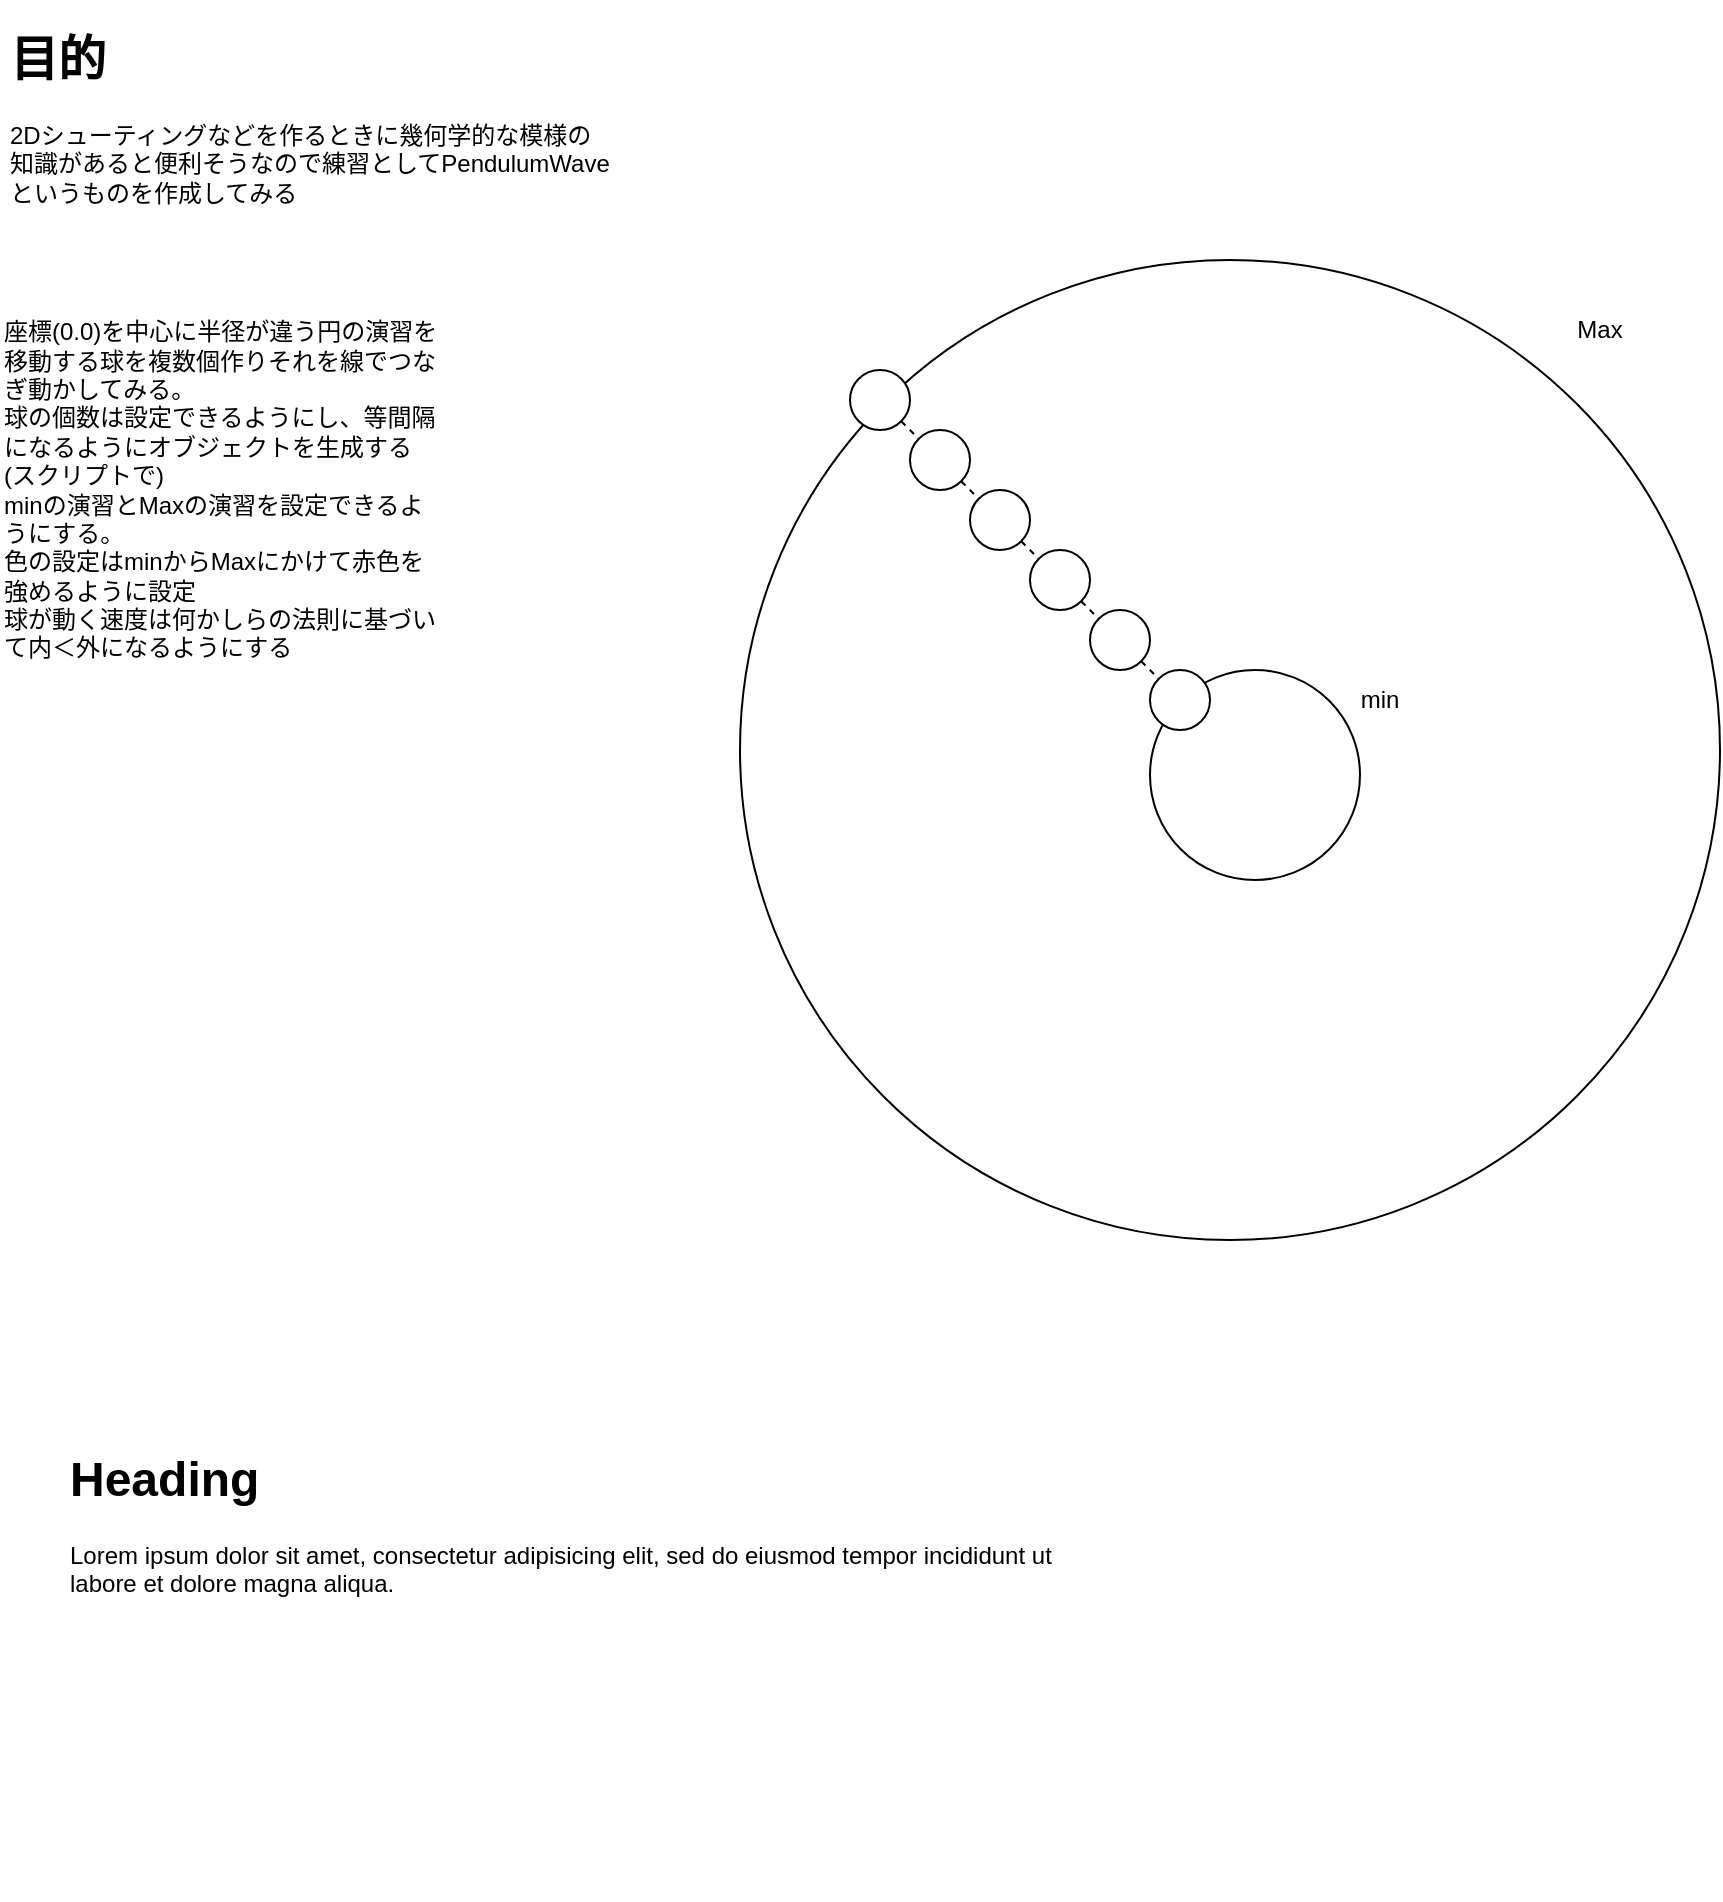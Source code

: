 <mxfile version="21.6.6" type="device">
  <diagram name="ページ1" id="EfCaZBDqxKMqlyafgYrC">
    <mxGraphModel dx="1434" dy="758" grid="1" gridSize="10" guides="1" tooltips="1" connect="1" arrows="1" fold="1" page="1" pageScale="1" pageWidth="827" pageHeight="1169" math="0" shadow="0">
      <root>
        <mxCell id="0" />
        <mxCell id="1" parent="0" />
        <mxCell id="gG-tT-A1oMAskTK8UPxz-1" value="&lt;h1&gt;目的&lt;/h1&gt;&lt;p&gt;2Dシューティングなどを作るときに幾何学的な模様の知識があると便利そうなので練習としてPendulumWaveというものを作成してみる&lt;/p&gt;" style="text;html=1;strokeColor=none;fillColor=none;spacing=5;spacingTop=-20;whiteSpace=wrap;overflow=hidden;rounded=0;" parent="1" vertex="1">
          <mxGeometry x="10" y="20" width="310" height="120" as="geometry" />
        </mxCell>
        <mxCell id="gG-tT-A1oMAskTK8UPxz-2" value="座標(0.0)を中心に半径が違う円の演習を移動する球を複数個作りそれを線でつなぎ動かしてみる。&lt;br&gt;球の個数は設定できるようにし、等間隔になるようにオブジェクトを生成する(スクリプトで)&lt;br&gt;minの演習とMaxの演習を設定できるようにする。&lt;br&gt;色の設定はminからMaxにかけて赤色を強めるように設定&lt;br&gt;球が動く速度は何かしらの法則に基づいて内＜外になるようにする" style="text;html=1;strokeColor=none;fillColor=none;align=left;verticalAlign=middle;whiteSpace=wrap;rounded=0;" parent="1" vertex="1">
          <mxGeometry x="10" y="150" width="220" height="210" as="geometry" />
        </mxCell>
        <mxCell id="gG-tT-A1oMAskTK8UPxz-3" value="" style="ellipse;whiteSpace=wrap;html=1;aspect=fixed;" parent="1" vertex="1">
          <mxGeometry x="380" y="140" width="490" height="490" as="geometry" />
        </mxCell>
        <mxCell id="gG-tT-A1oMAskTK8UPxz-4" value="Max" style="text;html=1;strokeColor=none;fillColor=none;align=center;verticalAlign=middle;whiteSpace=wrap;rounded=0;" parent="1" vertex="1">
          <mxGeometry x="780" y="160" width="60" height="30" as="geometry" />
        </mxCell>
        <mxCell id="gG-tT-A1oMAskTK8UPxz-5" value="" style="ellipse;whiteSpace=wrap;html=1;aspect=fixed;" parent="1" vertex="1">
          <mxGeometry x="585" y="345" width="105" height="105" as="geometry" />
        </mxCell>
        <mxCell id="gG-tT-A1oMAskTK8UPxz-6" value="min" style="text;html=1;strokeColor=none;fillColor=none;align=center;verticalAlign=middle;whiteSpace=wrap;rounded=0;" parent="1" vertex="1">
          <mxGeometry x="670" y="345" width="60" height="30" as="geometry" />
        </mxCell>
        <mxCell id="gG-tT-A1oMAskTK8UPxz-7" value="" style="endArrow=none;dashed=1;html=1;rounded=0;entryX=0;entryY=0;entryDx=0;entryDy=0;exitX=0;exitY=0;exitDx=0;exitDy=0;" parent="1" source="gG-tT-A1oMAskTK8UPxz-9" target="gG-tT-A1oMAskTK8UPxz-5" edge="1">
          <mxGeometry width="50" height="50" relative="1" as="geometry">
            <mxPoint x="390" y="420" as="sourcePoint" />
            <mxPoint x="440" y="370" as="targetPoint" />
          </mxGeometry>
        </mxCell>
        <mxCell id="gG-tT-A1oMAskTK8UPxz-10" value="" style="endArrow=none;dashed=1;html=1;rounded=0;entryX=0;entryY=0;entryDx=0;entryDy=0;exitX=0;exitY=0;exitDx=0;exitDy=0;" parent="1" source="gG-tT-A1oMAskTK8UPxz-16" target="gG-tT-A1oMAskTK8UPxz-9" edge="1">
          <mxGeometry width="50" height="50" relative="1" as="geometry">
            <mxPoint x="452" y="212" as="sourcePoint" />
            <mxPoint x="600" y="360" as="targetPoint" />
          </mxGeometry>
        </mxCell>
        <mxCell id="gG-tT-A1oMAskTK8UPxz-9" value="" style="ellipse;whiteSpace=wrap;html=1;aspect=fixed;" parent="1" vertex="1">
          <mxGeometry x="585" y="345" width="30" height="30" as="geometry" />
        </mxCell>
        <mxCell id="gG-tT-A1oMAskTK8UPxz-17" value="" style="endArrow=none;dashed=1;html=1;rounded=0;entryX=0;entryY=0;entryDx=0;entryDy=0;exitX=0;exitY=0;exitDx=0;exitDy=0;" parent="1" source="gG-tT-A1oMAskTK8UPxz-15" target="gG-tT-A1oMAskTK8UPxz-16" edge="1">
          <mxGeometry width="50" height="50" relative="1" as="geometry">
            <mxPoint x="452" y="212" as="sourcePoint" />
            <mxPoint x="589" y="349" as="targetPoint" />
          </mxGeometry>
        </mxCell>
        <mxCell id="gG-tT-A1oMAskTK8UPxz-16" value="" style="ellipse;whiteSpace=wrap;html=1;aspect=fixed;" parent="1" vertex="1">
          <mxGeometry x="555" y="315" width="30" height="30" as="geometry" />
        </mxCell>
        <mxCell id="gG-tT-A1oMAskTK8UPxz-18" value="" style="endArrow=none;dashed=1;html=1;rounded=0;entryX=0;entryY=0;entryDx=0;entryDy=0;exitX=0;exitY=0;exitDx=0;exitDy=0;" parent="1" source="gG-tT-A1oMAskTK8UPxz-14" target="gG-tT-A1oMAskTK8UPxz-15" edge="1">
          <mxGeometry width="50" height="50" relative="1" as="geometry">
            <mxPoint x="452" y="212" as="sourcePoint" />
            <mxPoint x="559" y="319" as="targetPoint" />
          </mxGeometry>
        </mxCell>
        <mxCell id="gG-tT-A1oMAskTK8UPxz-15" value="" style="ellipse;whiteSpace=wrap;html=1;aspect=fixed;" parent="1" vertex="1">
          <mxGeometry x="525" y="285" width="30" height="30" as="geometry" />
        </mxCell>
        <mxCell id="gG-tT-A1oMAskTK8UPxz-19" value="" style="endArrow=none;dashed=1;html=1;rounded=0;entryX=0;entryY=0;entryDx=0;entryDy=0;exitX=0;exitY=0;exitDx=0;exitDy=0;" parent="1" source="gG-tT-A1oMAskTK8UPxz-13" target="gG-tT-A1oMAskTK8UPxz-14" edge="1">
          <mxGeometry width="50" height="50" relative="1" as="geometry">
            <mxPoint x="452" y="212" as="sourcePoint" />
            <mxPoint x="529" y="289" as="targetPoint" />
          </mxGeometry>
        </mxCell>
        <mxCell id="gG-tT-A1oMAskTK8UPxz-14" value="" style="ellipse;whiteSpace=wrap;html=1;aspect=fixed;" parent="1" vertex="1">
          <mxGeometry x="495" y="255" width="30" height="30" as="geometry" />
        </mxCell>
        <mxCell id="gG-tT-A1oMAskTK8UPxz-21" value="" style="endArrow=none;dashed=1;html=1;rounded=0;entryX=0;entryY=0;entryDx=0;entryDy=0;exitX=0;exitY=0;exitDx=0;exitDy=0;" parent="1" source="gG-tT-A1oMAskTK8UPxz-12" target="gG-tT-A1oMAskTK8UPxz-13" edge="1">
          <mxGeometry width="50" height="50" relative="1" as="geometry">
            <mxPoint x="452" y="212" as="sourcePoint" />
            <mxPoint x="499" y="259" as="targetPoint" />
          </mxGeometry>
        </mxCell>
        <mxCell id="gG-tT-A1oMAskTK8UPxz-13" value="" style="ellipse;whiteSpace=wrap;html=1;aspect=fixed;" parent="1" vertex="1">
          <mxGeometry x="465" y="225" width="30" height="30" as="geometry" />
        </mxCell>
        <mxCell id="gG-tT-A1oMAskTK8UPxz-22" value="" style="endArrow=none;dashed=1;html=1;rounded=0;entryX=0;entryY=0;entryDx=0;entryDy=0;exitX=0;exitY=0;exitDx=0;exitDy=0;" parent="1" source="gG-tT-A1oMAskTK8UPxz-3" target="gG-tT-A1oMAskTK8UPxz-12" edge="1">
          <mxGeometry width="50" height="50" relative="1" as="geometry">
            <mxPoint x="452" y="212" as="sourcePoint" />
            <mxPoint x="469" y="229" as="targetPoint" />
          </mxGeometry>
        </mxCell>
        <mxCell id="gG-tT-A1oMAskTK8UPxz-12" value="" style="ellipse;whiteSpace=wrap;html=1;aspect=fixed;" parent="1" vertex="1">
          <mxGeometry x="435" y="195" width="30" height="30" as="geometry" />
        </mxCell>
        <mxCell id="MFtBZz7FLoqJJZIs150h-1" value="&lt;h1&gt;Heading&lt;/h1&gt;&lt;p&gt;Lorem ipsum dolor sit amet, consectetur adipisicing elit, sed do eiusmod tempor incididunt ut labore et dolore magna aliqua.&lt;/p&gt;" style="text;html=1;strokeColor=none;fillColor=none;spacing=5;spacingTop=-20;whiteSpace=wrap;overflow=hidden;rounded=0;" vertex="1" parent="1">
          <mxGeometry x="40" y="730" width="500" height="230" as="geometry" />
        </mxCell>
      </root>
    </mxGraphModel>
  </diagram>
</mxfile>
